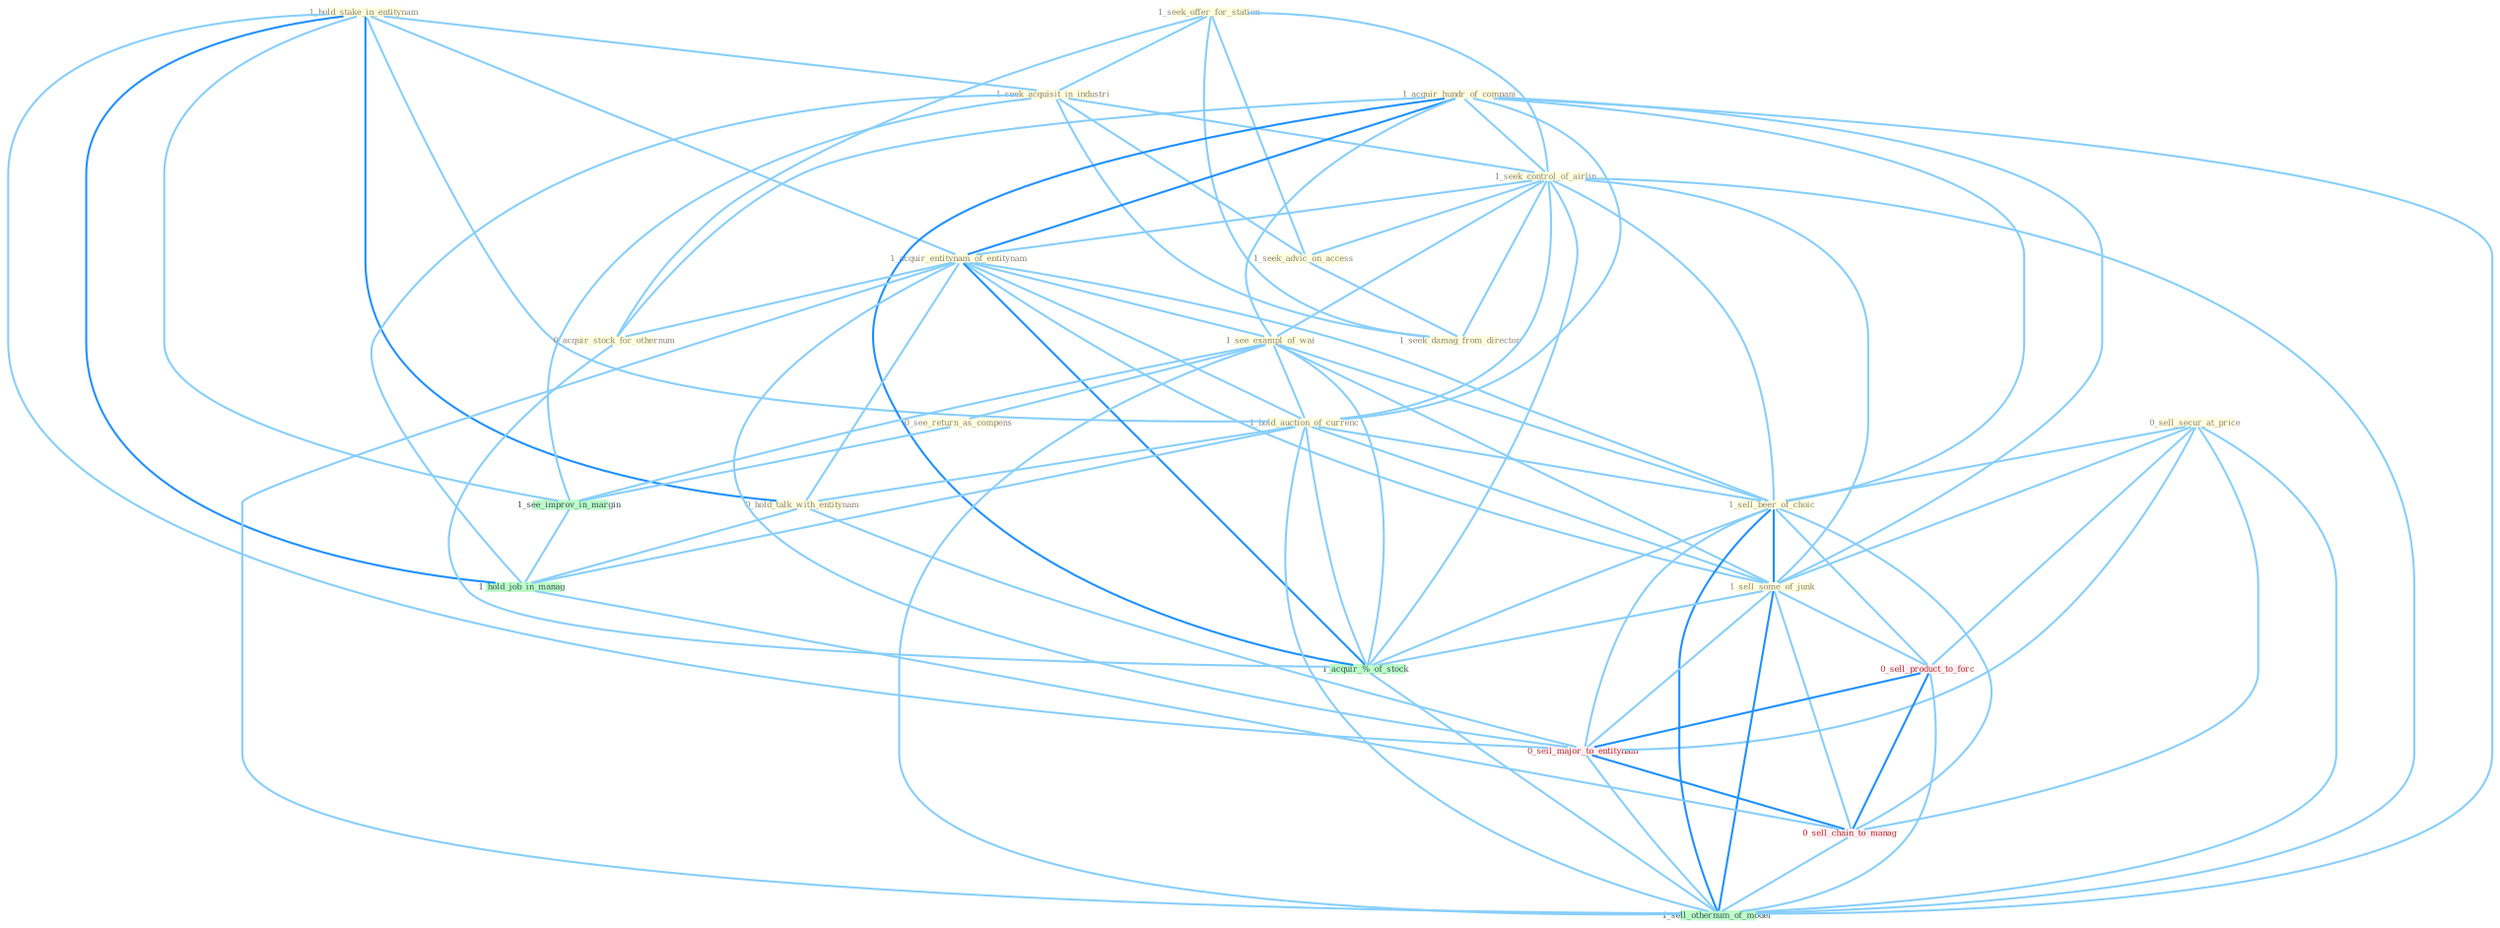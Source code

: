 Graph G{ 
    node
    [shape=polygon,style=filled,width=.5,height=.06,color="#BDFCC9",fixedsize=true,fontsize=4,
    fontcolor="#2f4f4f"];
    {node
    [color="#ffffe0", fontcolor="#8b7d6b"] "1_hold_stake_in_entitynam " "1_seek_offer_for_station " "1_seek_acquisit_in_industri " "0_sell_secur_at_price " "1_acquir_hundr_of_compani " "1_seek_control_of_airlin " "1_acquir_entitynam_of_entitynam " "1_seek_advic_on_access " "1_see_exampl_of_wai " "1_hold_auction_of_currenc " "1_sell_beer_of_choic " "1_seek_damag_from_director " "0_see_return_as_compens " "0_acquir_stock_for_othernum " "1_sell_some_of_junk " "0_hold_talk_with_entitynam "}
{node [color="#fff0f5", fontcolor="#b22222"] "0_sell_product_to_forc " "0_sell_major_to_entitynam " "0_sell_chain_to_manag "}
edge [color="#B0E2FF"];

	"1_hold_stake_in_entitynam " -- "1_seek_acquisit_in_industri " [w="1", color="#87cefa" ];
	"1_hold_stake_in_entitynam " -- "1_acquir_entitynam_of_entitynam " [w="1", color="#87cefa" ];
	"1_hold_stake_in_entitynam " -- "1_hold_auction_of_currenc " [w="1", color="#87cefa" ];
	"1_hold_stake_in_entitynam " -- "0_hold_talk_with_entitynam " [w="2", color="#1e90ff" , len=0.8];
	"1_hold_stake_in_entitynam " -- "1_see_improv_in_margin " [w="1", color="#87cefa" ];
	"1_hold_stake_in_entitynam " -- "1_hold_job_in_manag " [w="2", color="#1e90ff" , len=0.8];
	"1_hold_stake_in_entitynam " -- "0_sell_major_to_entitynam " [w="1", color="#87cefa" ];
	"1_seek_offer_for_station " -- "1_seek_acquisit_in_industri " [w="1", color="#87cefa" ];
	"1_seek_offer_for_station " -- "1_seek_control_of_airlin " [w="1", color="#87cefa" ];
	"1_seek_offer_for_station " -- "1_seek_advic_on_access " [w="1", color="#87cefa" ];
	"1_seek_offer_for_station " -- "1_seek_damag_from_director " [w="1", color="#87cefa" ];
	"1_seek_offer_for_station " -- "0_acquir_stock_for_othernum " [w="1", color="#87cefa" ];
	"1_seek_acquisit_in_industri " -- "1_seek_control_of_airlin " [w="1", color="#87cefa" ];
	"1_seek_acquisit_in_industri " -- "1_seek_advic_on_access " [w="1", color="#87cefa" ];
	"1_seek_acquisit_in_industri " -- "1_seek_damag_from_director " [w="1", color="#87cefa" ];
	"1_seek_acquisit_in_industri " -- "1_see_improv_in_margin " [w="1", color="#87cefa" ];
	"1_seek_acquisit_in_industri " -- "1_hold_job_in_manag " [w="1", color="#87cefa" ];
	"0_sell_secur_at_price " -- "1_sell_beer_of_choic " [w="1", color="#87cefa" ];
	"0_sell_secur_at_price " -- "1_sell_some_of_junk " [w="1", color="#87cefa" ];
	"0_sell_secur_at_price " -- "0_sell_product_to_forc " [w="1", color="#87cefa" ];
	"0_sell_secur_at_price " -- "0_sell_major_to_entitynam " [w="1", color="#87cefa" ];
	"0_sell_secur_at_price " -- "0_sell_chain_to_manag " [w="1", color="#87cefa" ];
	"0_sell_secur_at_price " -- "1_sell_othernum_of_model " [w="1", color="#87cefa" ];
	"1_acquir_hundr_of_compani " -- "1_seek_control_of_airlin " [w="1", color="#87cefa" ];
	"1_acquir_hundr_of_compani " -- "1_acquir_entitynam_of_entitynam " [w="2", color="#1e90ff" , len=0.8];
	"1_acquir_hundr_of_compani " -- "1_see_exampl_of_wai " [w="1", color="#87cefa" ];
	"1_acquir_hundr_of_compani " -- "1_hold_auction_of_currenc " [w="1", color="#87cefa" ];
	"1_acquir_hundr_of_compani " -- "1_sell_beer_of_choic " [w="1", color="#87cefa" ];
	"1_acquir_hundr_of_compani " -- "0_acquir_stock_for_othernum " [w="1", color="#87cefa" ];
	"1_acquir_hundr_of_compani " -- "1_sell_some_of_junk " [w="1", color="#87cefa" ];
	"1_acquir_hundr_of_compani " -- "1_acquir_%_of_stock " [w="2", color="#1e90ff" , len=0.8];
	"1_acquir_hundr_of_compani " -- "1_sell_othernum_of_model " [w="1", color="#87cefa" ];
	"1_seek_control_of_airlin " -- "1_acquir_entitynam_of_entitynam " [w="1", color="#87cefa" ];
	"1_seek_control_of_airlin " -- "1_seek_advic_on_access " [w="1", color="#87cefa" ];
	"1_seek_control_of_airlin " -- "1_see_exampl_of_wai " [w="1", color="#87cefa" ];
	"1_seek_control_of_airlin " -- "1_hold_auction_of_currenc " [w="1", color="#87cefa" ];
	"1_seek_control_of_airlin " -- "1_sell_beer_of_choic " [w="1", color="#87cefa" ];
	"1_seek_control_of_airlin " -- "1_seek_damag_from_director " [w="1", color="#87cefa" ];
	"1_seek_control_of_airlin " -- "1_sell_some_of_junk " [w="1", color="#87cefa" ];
	"1_seek_control_of_airlin " -- "1_acquir_%_of_stock " [w="1", color="#87cefa" ];
	"1_seek_control_of_airlin " -- "1_sell_othernum_of_model " [w="1", color="#87cefa" ];
	"1_acquir_entitynam_of_entitynam " -- "1_see_exampl_of_wai " [w="1", color="#87cefa" ];
	"1_acquir_entitynam_of_entitynam " -- "1_hold_auction_of_currenc " [w="1", color="#87cefa" ];
	"1_acquir_entitynam_of_entitynam " -- "1_sell_beer_of_choic " [w="1", color="#87cefa" ];
	"1_acquir_entitynam_of_entitynam " -- "0_acquir_stock_for_othernum " [w="1", color="#87cefa" ];
	"1_acquir_entitynam_of_entitynam " -- "1_sell_some_of_junk " [w="1", color="#87cefa" ];
	"1_acquir_entitynam_of_entitynam " -- "0_hold_talk_with_entitynam " [w="1", color="#87cefa" ];
	"1_acquir_entitynam_of_entitynam " -- "1_acquir_%_of_stock " [w="2", color="#1e90ff" , len=0.8];
	"1_acquir_entitynam_of_entitynam " -- "0_sell_major_to_entitynam " [w="1", color="#87cefa" ];
	"1_acquir_entitynam_of_entitynam " -- "1_sell_othernum_of_model " [w="1", color="#87cefa" ];
	"1_seek_advic_on_access " -- "1_seek_damag_from_director " [w="1", color="#87cefa" ];
	"1_see_exampl_of_wai " -- "1_hold_auction_of_currenc " [w="1", color="#87cefa" ];
	"1_see_exampl_of_wai " -- "1_sell_beer_of_choic " [w="1", color="#87cefa" ];
	"1_see_exampl_of_wai " -- "0_see_return_as_compens " [w="1", color="#87cefa" ];
	"1_see_exampl_of_wai " -- "1_sell_some_of_junk " [w="1", color="#87cefa" ];
	"1_see_exampl_of_wai " -- "1_see_improv_in_margin " [w="1", color="#87cefa" ];
	"1_see_exampl_of_wai " -- "1_acquir_%_of_stock " [w="1", color="#87cefa" ];
	"1_see_exampl_of_wai " -- "1_sell_othernum_of_model " [w="1", color="#87cefa" ];
	"1_hold_auction_of_currenc " -- "1_sell_beer_of_choic " [w="1", color="#87cefa" ];
	"1_hold_auction_of_currenc " -- "1_sell_some_of_junk " [w="1", color="#87cefa" ];
	"1_hold_auction_of_currenc " -- "0_hold_talk_with_entitynam " [w="1", color="#87cefa" ];
	"1_hold_auction_of_currenc " -- "1_acquir_%_of_stock " [w="1", color="#87cefa" ];
	"1_hold_auction_of_currenc " -- "1_hold_job_in_manag " [w="1", color="#87cefa" ];
	"1_hold_auction_of_currenc " -- "1_sell_othernum_of_model " [w="1", color="#87cefa" ];
	"1_sell_beer_of_choic " -- "1_sell_some_of_junk " [w="2", color="#1e90ff" , len=0.8];
	"1_sell_beer_of_choic " -- "1_acquir_%_of_stock " [w="1", color="#87cefa" ];
	"1_sell_beer_of_choic " -- "0_sell_product_to_forc " [w="1", color="#87cefa" ];
	"1_sell_beer_of_choic " -- "0_sell_major_to_entitynam " [w="1", color="#87cefa" ];
	"1_sell_beer_of_choic " -- "0_sell_chain_to_manag " [w="1", color="#87cefa" ];
	"1_sell_beer_of_choic " -- "1_sell_othernum_of_model " [w="2", color="#1e90ff" , len=0.8];
	"0_see_return_as_compens " -- "1_see_improv_in_margin " [w="1", color="#87cefa" ];
	"0_acquir_stock_for_othernum " -- "1_acquir_%_of_stock " [w="1", color="#87cefa" ];
	"1_sell_some_of_junk " -- "1_acquir_%_of_stock " [w="1", color="#87cefa" ];
	"1_sell_some_of_junk " -- "0_sell_product_to_forc " [w="1", color="#87cefa" ];
	"1_sell_some_of_junk " -- "0_sell_major_to_entitynam " [w="1", color="#87cefa" ];
	"1_sell_some_of_junk " -- "0_sell_chain_to_manag " [w="1", color="#87cefa" ];
	"1_sell_some_of_junk " -- "1_sell_othernum_of_model " [w="2", color="#1e90ff" , len=0.8];
	"0_hold_talk_with_entitynam " -- "1_hold_job_in_manag " [w="1", color="#87cefa" ];
	"0_hold_talk_with_entitynam " -- "0_sell_major_to_entitynam " [w="1", color="#87cefa" ];
	"1_see_improv_in_margin " -- "1_hold_job_in_manag " [w="1", color="#87cefa" ];
	"1_acquir_%_of_stock " -- "1_sell_othernum_of_model " [w="1", color="#87cefa" ];
	"1_hold_job_in_manag " -- "0_sell_chain_to_manag " [w="1", color="#87cefa" ];
	"0_sell_product_to_forc " -- "0_sell_major_to_entitynam " [w="2", color="#1e90ff" , len=0.8];
	"0_sell_product_to_forc " -- "0_sell_chain_to_manag " [w="2", color="#1e90ff" , len=0.8];
	"0_sell_product_to_forc " -- "1_sell_othernum_of_model " [w="1", color="#87cefa" ];
	"0_sell_major_to_entitynam " -- "0_sell_chain_to_manag " [w="2", color="#1e90ff" , len=0.8];
	"0_sell_major_to_entitynam " -- "1_sell_othernum_of_model " [w="1", color="#87cefa" ];
	"0_sell_chain_to_manag " -- "1_sell_othernum_of_model " [w="1", color="#87cefa" ];
}